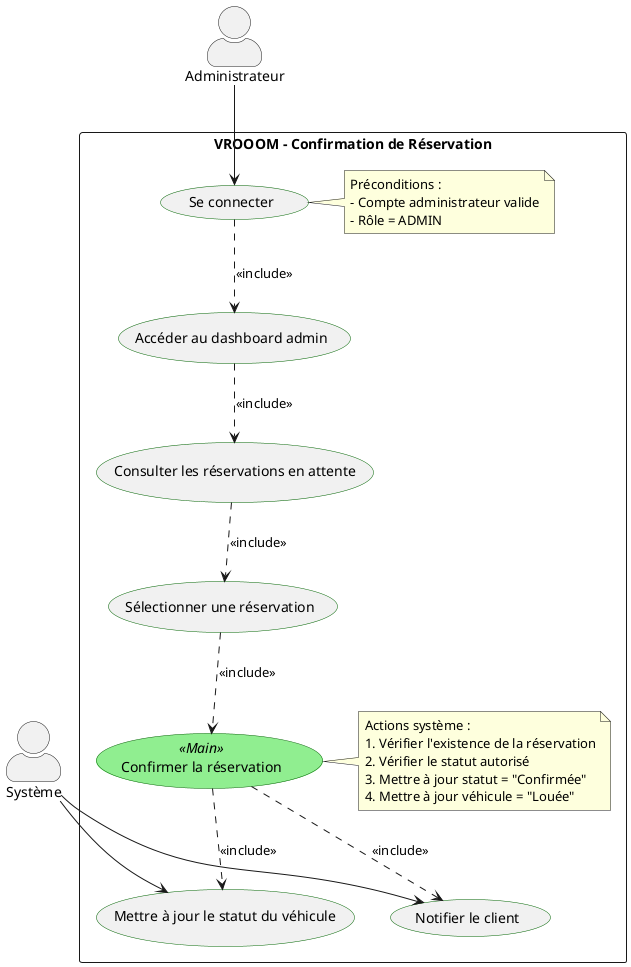 @startuml Confirmation d'une Réservation

' Disposition verticale
top to bottom direction

skinparam actorStyle awesome
skinparam packageStyle rectangle
skinparam usecase {
    BackgroundColor<< Main >> LightGreen
    BorderColor DarkGreen
}

' Définition des acteurs
actor "Administrateur" as admin
actor "Système" as system

' Borne du système
rectangle "VROOOM - Confirmation de Réservation" {
    ' Cas d'utilisation principaux
    usecase "Se connecter" as UC1
    usecase "Accéder au dashboard admin" as UC2
    usecase "Consulter les réservations en attente" as UC3
    usecase "Sélectionner une réservation" as UC4
    usecase "Confirmer la réservation" as UC5 << Main >>
    usecase "Mettre à jour le statut du véhicule" as UC6
    usecase "Notifier le client" as UC7

    ' Notes explicatives
    note right of UC1
        Préconditions :
        - Compte administrateur valide
        - Rôle = ADMIN
    end note

    note right of UC5
        Actions système :
        1. Vérifier l'existence de la réservation
        2. Vérifier le statut autorisé
        3. Mettre à jour statut = "Confirmée"
        4. Mettre à jour véhicule = "Louée"
    end note
}

' Relations entre acteurs et cas d'utilisation (point d'entrée uniquement)
admin --> UC1

' Relations entre cas d'utilisation (flux logique séquentiel)
UC1 ..> UC2 : <<include>>
UC2 ..> UC3 : <<include>>
UC3 ..> UC4 : <<include>>
UC4 ..> UC5 : <<include>>
UC5 ..> UC6 : <<include>>
UC5 ..> UC7 : <<include>>

' Relations système (actions automatiques)
system --> UC6
system --> UC7

@enduml 